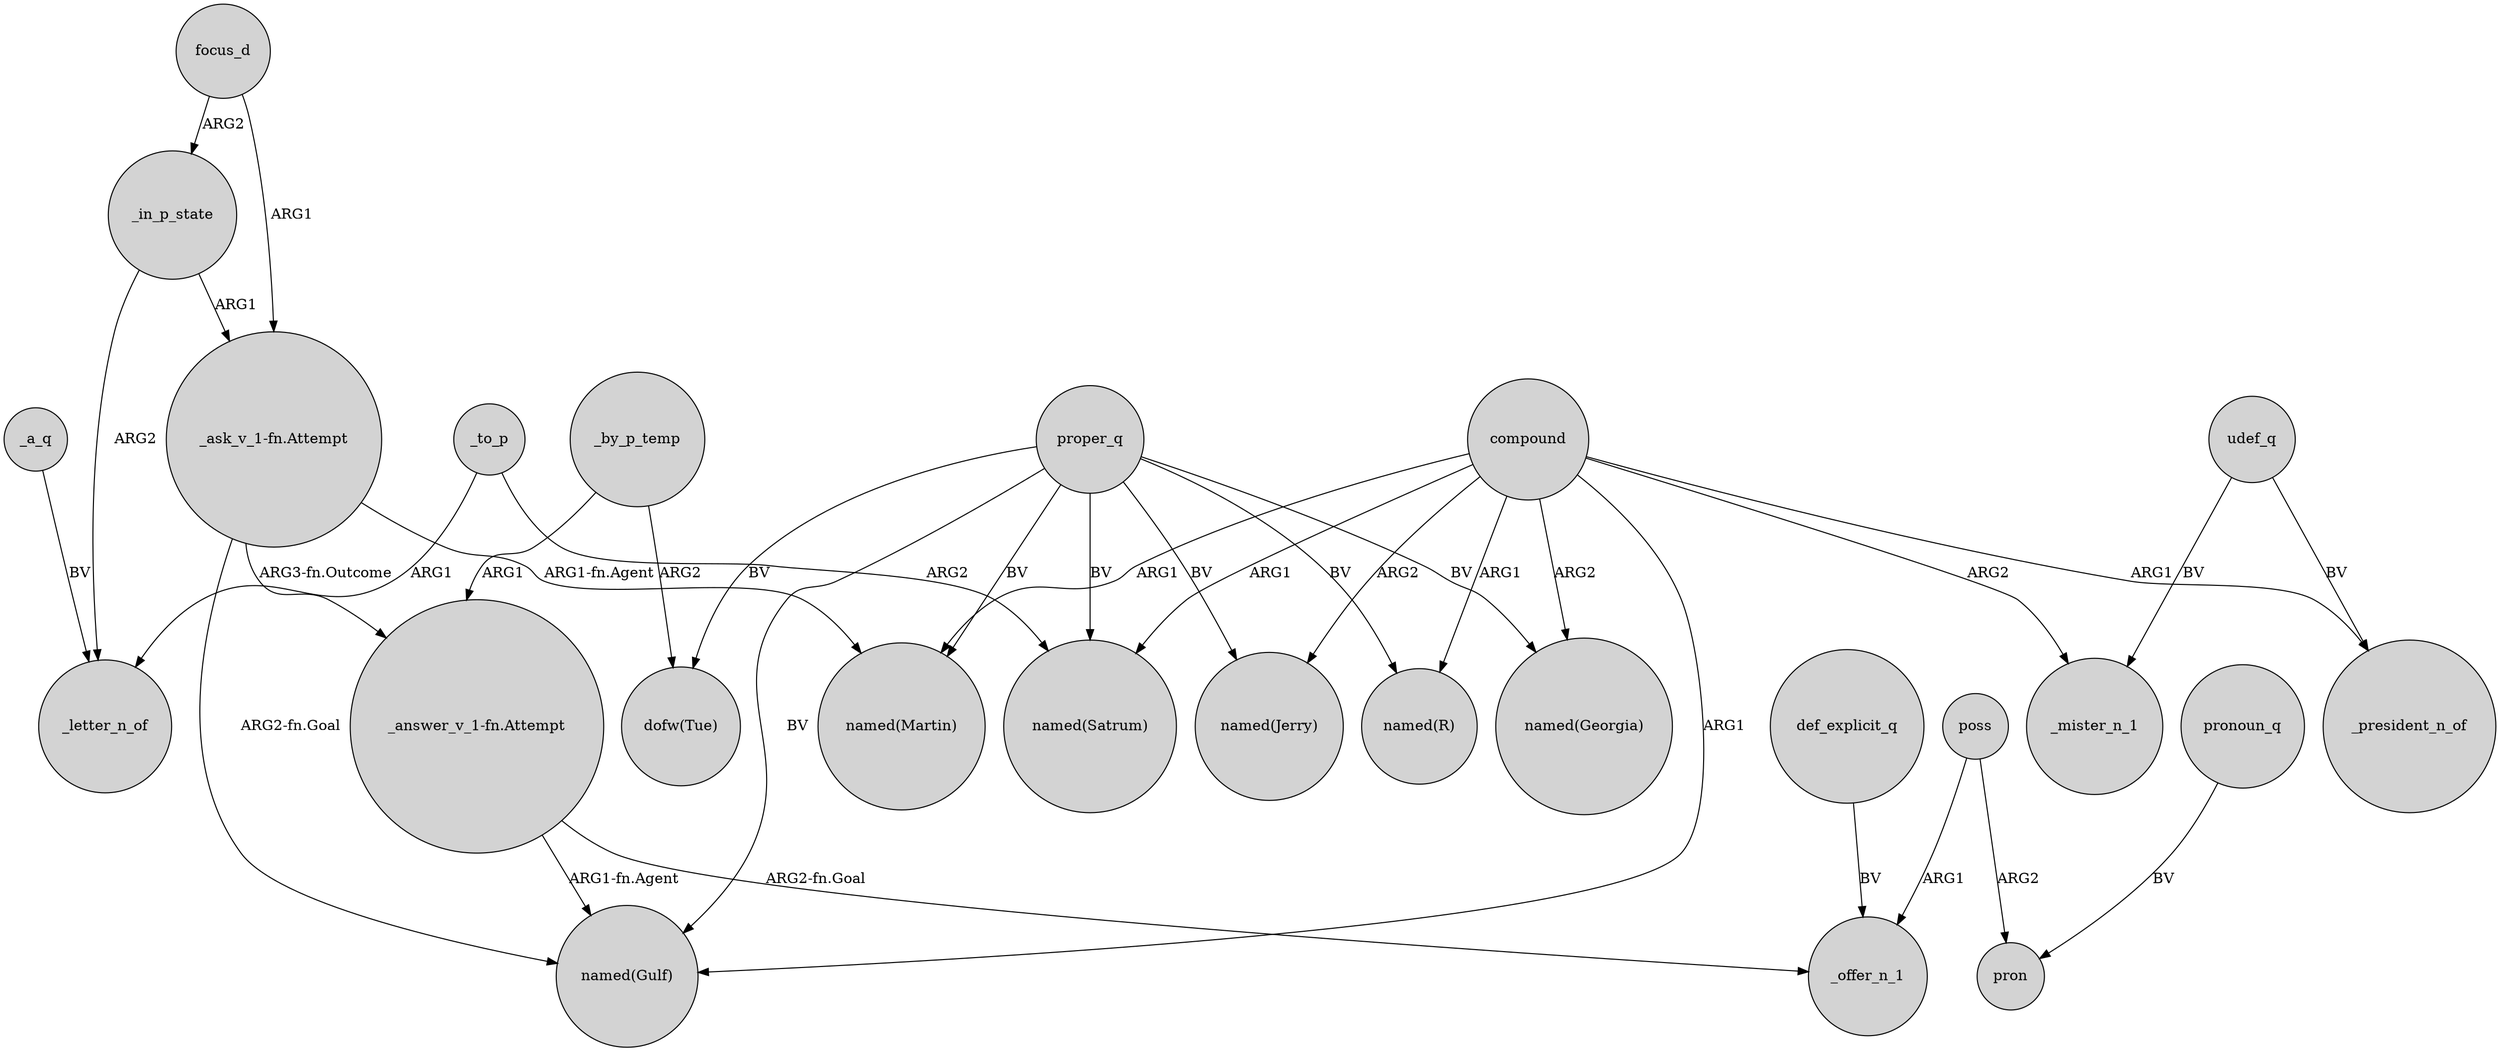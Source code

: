 digraph {
	node [shape=circle style=filled]
	_a_q -> _letter_n_of [label=BV]
	proper_q -> "named(Jerry)" [label=BV]
	"_ask_v_1-fn.Attempt" -> "named(Martin)" [label="ARG1-fn.Agent"]
	_by_p_temp -> "dofw(Tue)" [label=ARG2]
	"_ask_v_1-fn.Attempt" -> "named(Gulf)" [label="ARG2-fn.Goal"]
	udef_q -> _president_n_of [label=BV]
	compound -> "named(Georgia)" [label=ARG2]
	poss -> _offer_n_1 [label=ARG1]
	_by_p_temp -> "_answer_v_1-fn.Attempt" [label=ARG1]
	compound -> "named(R)" [label=ARG1]
	compound -> "named(Jerry)" [label=ARG2]
	_in_p_state -> _letter_n_of [label=ARG2]
	"_answer_v_1-fn.Attempt" -> _offer_n_1 [label="ARG2-fn.Goal"]
	proper_q -> "named(Martin)" [label=BV]
	udef_q -> _mister_n_1 [label=BV]
	compound -> "named(Martin)" [label=ARG1]
	compound -> _president_n_of [label=ARG1]
	"_ask_v_1-fn.Attempt" -> "_answer_v_1-fn.Attempt" [label="ARG3-fn.Outcome"]
	poss -> pron [label=ARG2]
	"_answer_v_1-fn.Attempt" -> "named(Gulf)" [label="ARG1-fn.Agent"]
	proper_q -> "named(Gulf)" [label=BV]
	compound -> "named(Gulf)" [label=ARG1]
	focus_d -> "_ask_v_1-fn.Attempt" [label=ARG1]
	def_explicit_q -> _offer_n_1 [label=BV]
	focus_d -> _in_p_state [label=ARG2]
	compound -> _mister_n_1 [label=ARG2]
	_to_p -> "named(Satrum)" [label=ARG2]
	pronoun_q -> pron [label=BV]
	proper_q -> "named(Satrum)" [label=BV]
	proper_q -> "named(R)" [label=BV]
	proper_q -> "named(Georgia)" [label=BV]
	_to_p -> _letter_n_of [label=ARG1]
	_in_p_state -> "_ask_v_1-fn.Attempt" [label=ARG1]
	compound -> "named(Satrum)" [label=ARG1]
	proper_q -> "dofw(Tue)" [label=BV]
}
